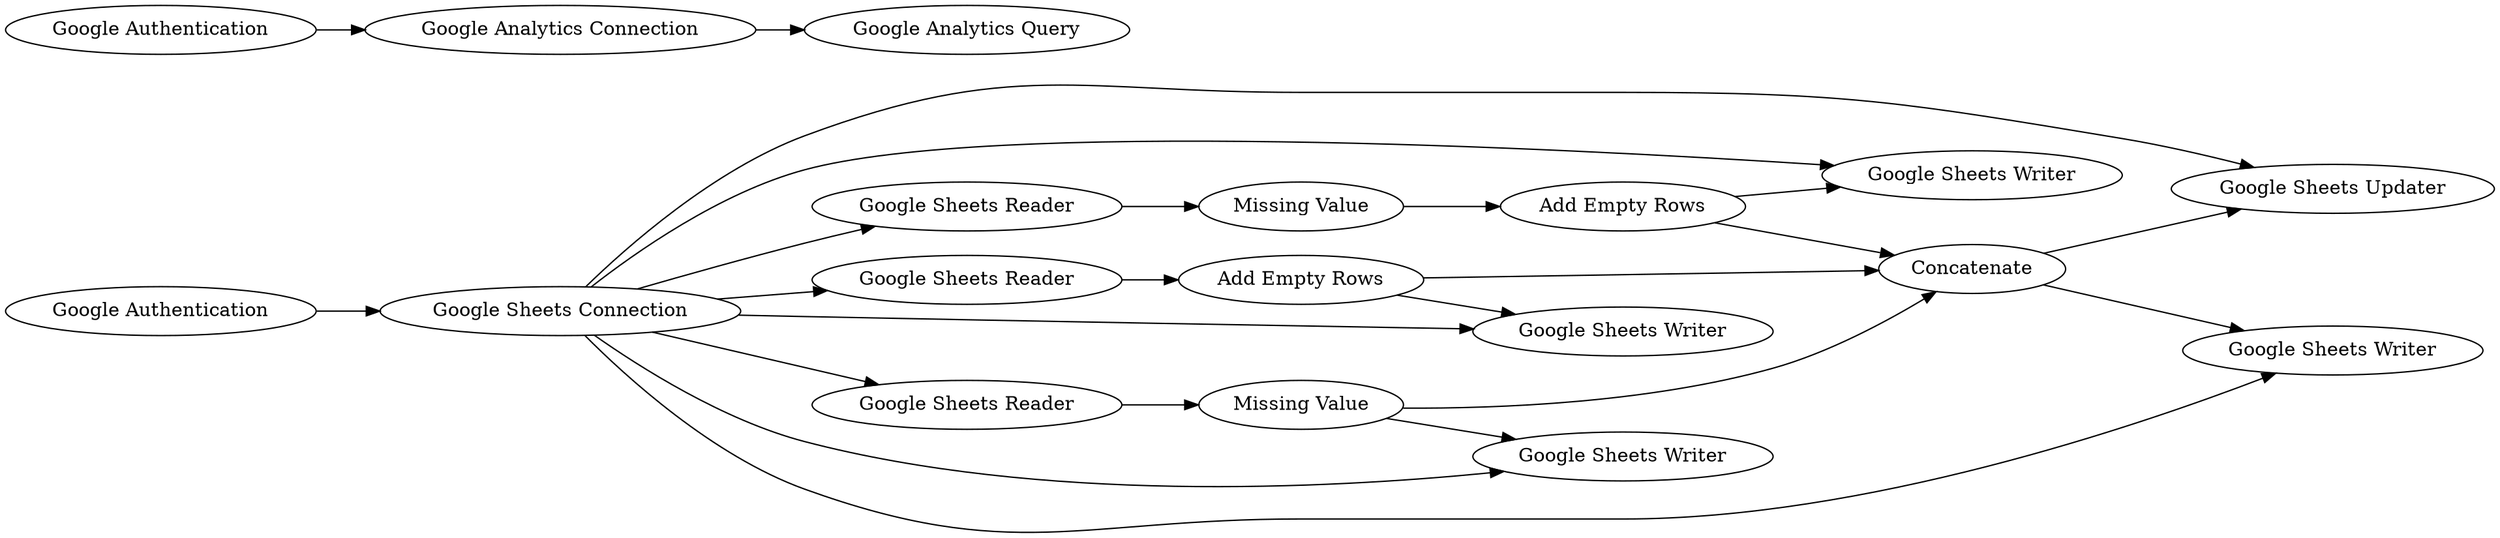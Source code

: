 digraph {
	"-1969890168663554292_15" [label="Google Sheets Reader"]
	"-1969890168663554292_33" [label="Add Empty Rows"]
	"-1969890168663554292_35" [label="Google Sheets Updater"]
	"-1969890168663554292_31" [label="Google Sheets Writer"]
	"-1969890168663554292_20" [label="Google Sheets Reader"]
	"-1969890168663554292_30" [label="Missing Value"]
	"-1969890168663554292_13" [label="Google Authentication"]
	"-1969890168663554292_29" [label="Missing Value"]
	"-1969890168663554292_21" [label=Concatenate]
	"-1969890168663554292_34" [label="Add Empty Rows"]
	"-1969890168663554292_16" [label="Google Sheets Writer"]
	"-1969890168663554292_14" [label="Google Sheets Connection"]
	"-1969890168663554292_9" [label="Google Analytics Query"]
	"-1969890168663554292_32" [label="Google Sheets Writer"]
	"-1969890168663554292_28" [label="Google Sheets Reader"]
	"-1969890168663554292_25" [label="Google Sheets Writer"]
	"-1969890168663554292_8" [label="Google Analytics Connection"]
	"-1969890168663554292_11" [label="Google Authentication"]
	"-1969890168663554292_34" -> "-1969890168663554292_31"
	"-1969890168663554292_15" -> "-1969890168663554292_30"
	"-1969890168663554292_28" -> "-1969890168663554292_34"
	"-1969890168663554292_14" -> "-1969890168663554292_28"
	"-1969890168663554292_21" -> "-1969890168663554292_32"
	"-1969890168663554292_8" -> "-1969890168663554292_9"
	"-1969890168663554292_21" -> "-1969890168663554292_35"
	"-1969890168663554292_29" -> "-1969890168663554292_25"
	"-1969890168663554292_14" -> "-1969890168663554292_32"
	"-1969890168663554292_14" -> "-1969890168663554292_25"
	"-1969890168663554292_11" -> "-1969890168663554292_8"
	"-1969890168663554292_14" -> "-1969890168663554292_35"
	"-1969890168663554292_29" -> "-1969890168663554292_21"
	"-1969890168663554292_33" -> "-1969890168663554292_21"
	"-1969890168663554292_14" -> "-1969890168663554292_31"
	"-1969890168663554292_30" -> "-1969890168663554292_33"
	"-1969890168663554292_33" -> "-1969890168663554292_16"
	"-1969890168663554292_14" -> "-1969890168663554292_16"
	"-1969890168663554292_20" -> "-1969890168663554292_29"
	"-1969890168663554292_14" -> "-1969890168663554292_20"
	"-1969890168663554292_13" -> "-1969890168663554292_14"
	"-1969890168663554292_34" -> "-1969890168663554292_21"
	"-1969890168663554292_14" -> "-1969890168663554292_15"
	rankdir=LR
}
